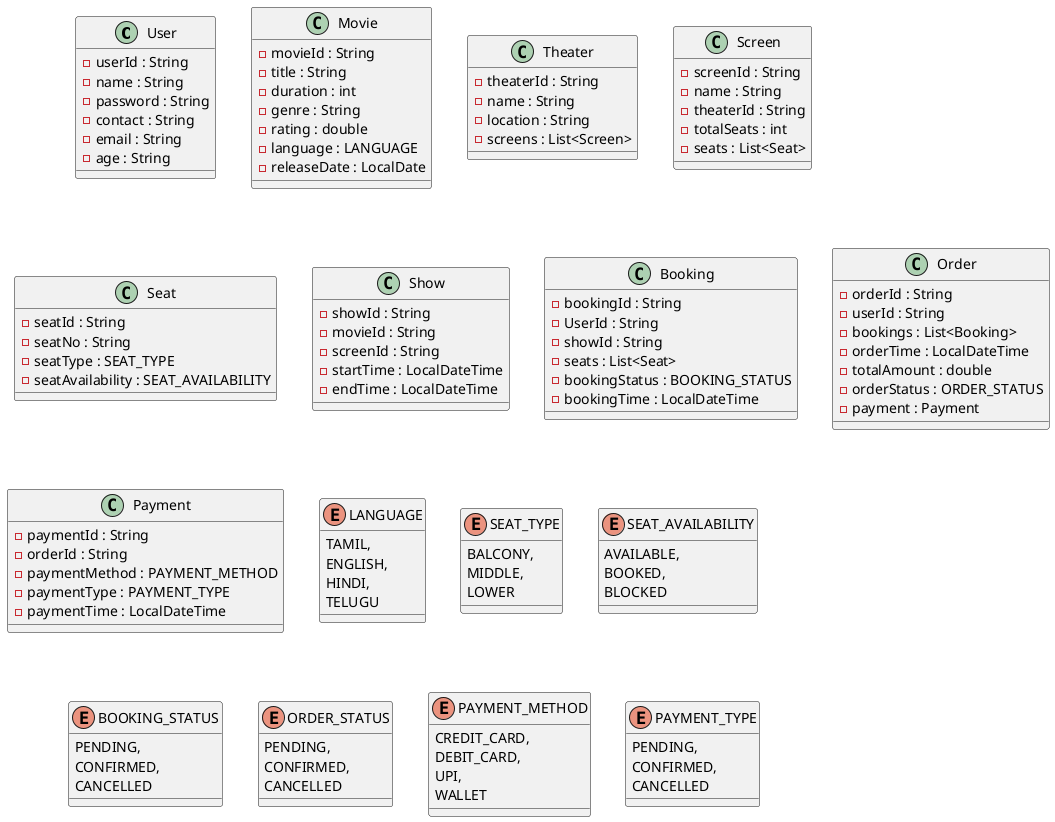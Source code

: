 @startuml
'https://plantuml.com/class-diagram

class User{
- userId : String
- name : String
- password : String
- contact : String
- email : String
- age : String
}

class Movie{
- movieId : String
- title : String
- duration : int
- genre : String
- rating : double
- language : LANGUAGE
- releaseDate : LocalDate
}

class Theater{
- theaterId : String
- name : String
- location : String
- screens : List<Screen>
}

class Screen{
- screenId : String
- name : String
- theaterId : String
- totalSeats : int
- seats : List<Seat>
}

class Seat{
- seatId : String
- seatNo : String
- seatType : SEAT_TYPE
- seatAvailability : SEAT_AVAILABILITY
}

class Show{
- showId : String
- movieId : String
- screenId : String
- startTime : LocalDateTime
- endTime : LocalDateTime
}

class Booking{
- bookingId : String
- UserId : String
- showId : String
- seats : List<Seat>
- bookingStatus : BOOKING_STATUS
- bookingTime : LocalDateTime
}

class Order{
- orderId : String
- userId : String
- bookings : List<Booking>
- orderTime : LocalDateTime
- totalAmount : double
- orderStatus : ORDER_STATUS
- payment : Payment
}

class Payment{
- paymentId : String
- orderId : String
- paymentMethod : PAYMENT_METHOD
- paymentType : PAYMENT_TYPE
- paymentTime : LocalDateTime
}



enum LANGUAGE{
TAMIL,
ENGLISH,
HINDI,
TELUGU
}

enum SEAT_TYPE{
BALCONY,
MIDDLE,
LOWER
}

enum SEAT_AVAILABILITY{
AVAILABLE,
BOOKED,
BLOCKED
}

enum BOOKING_STATUS{
PENDING,
CONFIRMED,
CANCELLED
}

enum ORDER_STATUS{
PENDING,
CONFIRMED,
CANCELLED
}

enum PAYMENT_METHOD{
CREDIT_CARD,
DEBIT_CARD,
UPI,
WALLET
}

enum PAYMENT_TYPE{
PENDING,
CONFIRMED,
CANCELLED
}

@enduml